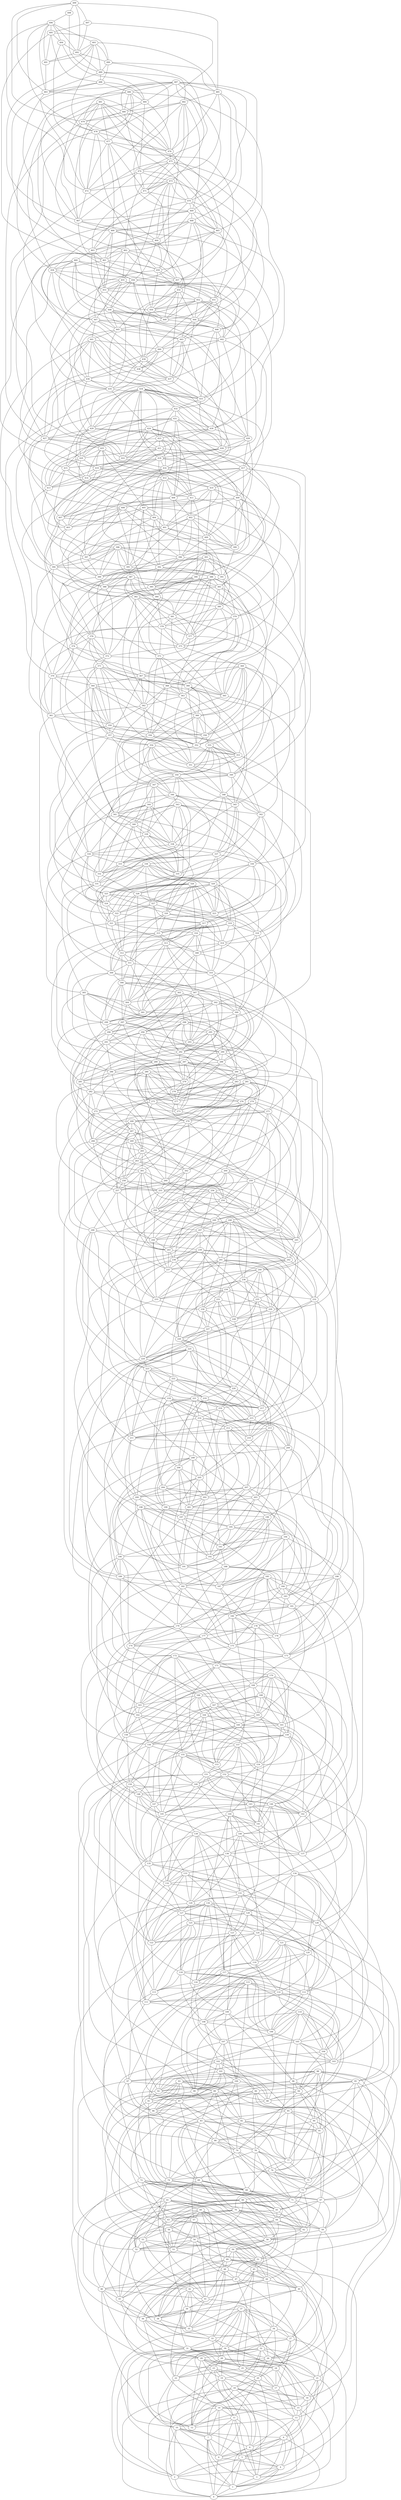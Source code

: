 graph Gnd_Barabasi_Albert_n500_d10 {
0;
1;
2;
3;
4;
5;
6;
7;
8;
9;
10;
11;
12;
13;
14;
15;
16;
17;
18;
19;
20;
21;
22;
23;
24;
25;
26;
27;
28;
29;
30;
31;
32;
33;
34;
35;
36;
37;
38;
39;
40;
41;
42;
43;
44;
45;
46;
47;
48;
49;
50;
51;
52;
53;
54;
55;
56;
57;
58;
59;
60;
61;
62;
63;
64;
65;
66;
67;
68;
69;
70;
71;
72;
73;
74;
75;
76;
77;
78;
79;
80;
81;
82;
83;
84;
85;
86;
87;
88;
89;
90;
91;
92;
93;
94;
95;
96;
97;
98;
99;
100;
101;
102;
103;
104;
105;
106;
107;
108;
109;
110;
111;
112;
113;
114;
115;
116;
117;
118;
119;
120;
121;
122;
123;
124;
125;
126;
127;
128;
129;
130;
131;
132;
133;
134;
135;
136;
137;
138;
139;
140;
141;
142;
143;
144;
145;
146;
147;
148;
149;
150;
151;
152;
153;
154;
155;
156;
157;
158;
159;
160;
161;
162;
163;
164;
165;
166;
167;
168;
169;
170;
171;
172;
173;
174;
175;
176;
177;
178;
179;
180;
181;
182;
183;
184;
185;
186;
187;
188;
189;
190;
191;
192;
193;
194;
195;
196;
197;
198;
199;
200;
201;
202;
203;
204;
205;
206;
207;
208;
209;
210;
211;
212;
213;
214;
215;
216;
217;
218;
219;
220;
221;
222;
223;
224;
225;
226;
227;
228;
229;
230;
231;
232;
233;
234;
235;
236;
237;
238;
239;
240;
241;
242;
243;
244;
245;
246;
247;
248;
249;
250;
251;
252;
253;
254;
255;
256;
257;
258;
259;
260;
261;
262;
263;
264;
265;
266;
267;
268;
269;
270;
271;
272;
273;
274;
275;
276;
277;
278;
279;
280;
281;
282;
283;
284;
285;
286;
287;
288;
289;
290;
291;
292;
293;
294;
295;
296;
297;
298;
299;
300;
301;
302;
303;
304;
305;
306;
307;
308;
309;
310;
311;
312;
313;
314;
315;
316;
317;
318;
319;
320;
321;
322;
323;
324;
325;
326;
327;
328;
329;
330;
331;
332;
333;
334;
335;
336;
337;
338;
339;
340;
341;
342;
343;
344;
345;
346;
347;
348;
349;
350;
351;
352;
353;
354;
355;
356;
357;
358;
359;
360;
361;
362;
363;
364;
365;
366;
367;
368;
369;
370;
371;
372;
373;
374;
375;
376;
377;
378;
379;
380;
381;
382;
383;
384;
385;
386;
387;
388;
389;
390;
391;
392;
393;
394;
395;
396;
397;
398;
399;
400;
401;
402;
403;
404;
405;
406;
407;
408;
409;
410;
411;
412;
413;
414;
415;
416;
417;
418;
419;
420;
421;
422;
423;
424;
425;
426;
427;
428;
429;
430;
431;
432;
433;
434;
435;
436;
437;
438;
439;
440;
441;
442;
443;
444;
445;
446;
447;
448;
449;
450;
451;
452;
453;
454;
455;
456;
457;
458;
459;
460;
461;
462;
463;
464;
465;
466;
467;
468;
469;
470;
471;
472;
473;
474;
475;
476;
477;
478;
479;
480;
481;
482;
483;
484;
485;
486;
487;
488;
489;
490;
491;
492;
493;
494;
495;
496;
497;
498;
499;
1 -- 0;
2 -- 0;
2 -- 1;
3 -- 1;
4 -- 0;
4 -- 1;
4 -- 2;
4 -- 3;
5 -- 0;
5 -- 1;
5 -- 2;
5 -- 3;
5 -- 4;
6 -- 0;
6 -- 4;
7 -- 0;
7 -- 1;
7 -- 3;
7 -- 5;
7 -- 6;
8 -- 1;
8 -- 3;
8 -- 4;
8 -- 6;
9 -- 0;
9 -- 2;
9 -- 3;
9 -- 4;
9 -- 5;
9 -- 8;
10 -- 0;
10 -- 2;
10 -- 6;
10 -- 7;
10 -- 8;
10 -- 9;
11 -- 3;
11 -- 5;
11 -- 6;
11 -- 7;
11 -- 8;
11 -- 10;
13 -- 3;
13 -- 8;
13 -- 9;
13 -- 12;
14 -- 1;
14 -- 2;
14 -- 4;
14 -- 6;
14 -- 7;
14 -- 11;
14 -- 12;
15 -- 3;
15 -- 9;
15 -- 12;
15 -- 13;
16 -- 9;
16 -- 14;
16 -- 15;
17 -- 10;
17 -- 13;
17 -- 15;
18 -- 0;
18 -- 2;
18 -- 8;
18 -- 12;
18 -- 13;
18 -- 15;
18 -- 16;
19 -- 1;
19 -- 3;
19 -- 8;
19 -- 12;
19 -- 17;
19 -- 18;
20 -- 5;
20 -- 7;
20 -- 11;
20 -- 17;
20 -- 18;
21 -- 5;
21 -- 6;
21 -- 13;
21 -- 16;
21 -- 17;
22 -- 7;
22 -- 11;
22 -- 12;
23 -- 11;
23 -- 12;
23 -- 15;
23 -- 16;
23 -- 19;
23 -- 20;
23 -- 22;
24 -- 13;
24 -- 16;
24 -- 17;
24 -- 20;
25 -- 17;
25 -- 20;
25 -- 22;
26 -- 20;
26 -- 21;
26 -- 22;
26 -- 25;
27 -- 6;
27 -- 13;
27 -- 17;
27 -- 22;
27 -- 24;
28 -- 1;
28 -- 14;
28 -- 15;
28 -- 19;
28 -- 23;
28 -- 24;
29 -- 12;
29 -- 17;
29 -- 19;
29 -- 23;
29 -- 24;
29 -- 25;
30 -- 10;
30 -- 12;
30 -- 21;
30 -- 22;
30 -- 25;
30 -- 26;
30 -- 28;
31 -- 6;
31 -- 10;
31 -- 24;
31 -- 25;
31 -- 28;
32 -- 0;
32 -- 2;
32 -- 18;
32 -- 19;
32 -- 21;
32 -- 22;
32 -- 26;
32 -- 29;
33 -- 24;
33 -- 28;
33 -- 30;
33 -- 31;
34 -- 15;
34 -- 20;
34 -- 27;
34 -- 30;
34 -- 32;
34 -- 33;
35 -- 33;
36 -- 14;
36 -- 31;
36 -- 33;
36 -- 35;
37 -- 2;
37 -- 24;
37 -- 26;
37 -- 27;
37 -- 28;
37 -- 30;
37 -- 31;
37 -- 34;
37 -- 35;
37 -- 36;
38 -- 33;
38 -- 35;
39 -- 16;
39 -- 22;
39 -- 27;
39 -- 35;
39 -- 36;
39 -- 38;
40 -- 16;
40 -- 26;
40 -- 35;
40 -- 38;
41 -- 34;
41 -- 35;
41 -- 39;
42 -- 31;
42 -- 32;
42 -- 35;
42 -- 38;
42 -- 39;
42 -- 41;
43 -- 31;
43 -- 35;
43 -- 36;
44 -- 34;
44 -- 40;
44 -- 41;
44 -- 42;
45 -- 25;
45 -- 29;
45 -- 33;
45 -- 34;
45 -- 38;
45 -- 40;
45 -- 44;
46 -- 12;
46 -- 29;
46 -- 38;
46 -- 41;
46 -- 43;
47 -- 23;
47 -- 25;
47 -- 26;
47 -- 36;
47 -- 40;
47 -- 46;
48 -- 33;
48 -- 35;
48 -- 38;
48 -- 41;
48 -- 44;
48 -- 47;
49 -- 4;
49 -- 26;
49 -- 36;
49 -- 39;
49 -- 40;
49 -- 43;
49 -- 48;
50 -- 27;
50 -- 38;
50 -- 44;
50 -- 45;
50 -- 48;
50 -- 49;
51 -- 45;
51 -- 46;
51 -- 47;
52 -- 43;
52 -- 51;
53 -- 43;
53 -- 44;
54 -- 42;
54 -- 47;
54 -- 49;
54 -- 51;
54 -- 52;
54 -- 53;
55 -- 41;
55 -- 42;
55 -- 50;
55 -- 52;
55 -- 53;
56 -- 39;
56 -- 43;
56 -- 51;
56 -- 53;
56 -- 54;
56 -- 55;
57 -- 21;
57 -- 41;
57 -- 51;
57 -- 52;
57 -- 53;
57 -- 54;
57 -- 56;
58 -- 49;
58 -- 50;
58 -- 52;
59 -- 25;
59 -- 40;
59 -- 58;
60 -- 27;
60 -- 40;
60 -- 43;
60 -- 45;
60 -- 48;
60 -- 53;
60 -- 56;
60 -- 57;
60 -- 58;
61 -- 42;
61 -- 44;
61 -- 48;
61 -- 52;
61 -- 53;
61 -- 55;
61 -- 59;
61 -- 60;
62 -- 50;
62 -- 53;
63 -- 41;
63 -- 55;
63 -- 59;
63 -- 62;
64 -- 43;
64 -- 44;
64 -- 52;
64 -- 58;
64 -- 62;
65 -- 62;
65 -- 63;
65 -- 64;
66 -- 38;
66 -- 46;
66 -- 50;
66 -- 51;
66 -- 54;
66 -- 63;
66 -- 64;
66 -- 65;
67 -- 59;
67 -- 62;
67 -- 64;
67 -- 65;
68 -- 62;
68 -- 64;
68 -- 67;
69 -- 52;
69 -- 58;
69 -- 61;
69 -- 62;
69 -- 65;
69 -- 68;
70 -- 46;
70 -- 51;
70 -- 56;
70 -- 59;
70 -- 62;
70 -- 63;
70 -- 64;
71 -- 46;
71 -- 47;
71 -- 59;
71 -- 63;
72 -- 36;
72 -- 54;
72 -- 58;
72 -- 63;
72 -- 66;
72 -- 67;
72 -- 68;
72 -- 70;
73 -- 62;
73 -- 65;
73 -- 66;
73 -- 71;
74 -- 29;
74 -- 53;
74 -- 68;
74 -- 71;
75 -- 73;
76 -- 59;
76 -- 71;
76 -- 73;
76 -- 74;
76 -- 75;
77 -- 68;
77 -- 75;
77 -- 76;
78 -- 70;
78 -- 71;
78 -- 74;
78 -- 75;
78 -- 76;
78 -- 77;
79 -- 69;
79 -- 71;
79 -- 73;
79 -- 76;
80 -- 57;
80 -- 74;
80 -- 75;
80 -- 78;
80 -- 79;
81 -- 67;
81 -- 75;
81 -- 80;
82 -- 67;
82 -- 70;
82 -- 77;
82 -- 79;
82 -- 81;
83 -- 51;
83 -- 68;
83 -- 69;
83 -- 74;
83 -- 79;
83 -- 81;
84 -- 67;
84 -- 73;
84 -- 76;
84 -- 77;
84 -- 80;
84 -- 81;
85 -- 58;
85 -- 77;
85 -- 79;
85 -- 81;
85 -- 83;
85 -- 84;
86 -- 74;
86 -- 83;
87 -- 63;
87 -- 68;
87 -- 72;
87 -- 75;
87 -- 83;
87 -- 86;
88 -- 85;
88 -- 86;
89 -- 56;
89 -- 68;
89 -- 82;
89 -- 83;
89 -- 86;
89 -- 88;
90 -- 21;
90 -- 59;
90 -- 69;
90 -- 78;
90 -- 86;
90 -- 87;
90 -- 88;
91 -- 55;
91 -- 65;
91 -- 82;
92 -- 57;
92 -- 85;
92 -- 91;
93 -- 65;
93 -- 72;
93 -- 73;
93 -- 82;
93 -- 86;
93 -- 87;
93 -- 89;
93 -- 91;
93 -- 92;
94 -- 79;
94 -- 81;
94 -- 84;
94 -- 88;
94 -- 91;
95 -- 58;
95 -- 67;
95 -- 74;
95 -- 75;
95 -- 84;
95 -- 90;
95 -- 91;
96 -- 16;
96 -- 61;
96 -- 76;
96 -- 81;
96 -- 92;
96 -- 94;
97 -- 55;
97 -- 78;
97 -- 80;
97 -- 86;
97 -- 89;
98 -- 71;
98 -- 73;
98 -- 75;
98 -- 84;
98 -- 92;
98 -- 93;
98 -- 94;
98 -- 95;
98 -- 96;
98 -- 97;
99 -- 77;
99 -- 91;
100 -- 80;
100 -- 82;
100 -- 88;
100 -- 89;
100 -- 92;
100 -- 99;
101 -- 87;
101 -- 88;
101 -- 89;
101 -- 90;
101 -- 97;
101 -- 99;
101 -- 100;
102 -- 65;
102 -- 85;
102 -- 91;
102 -- 94;
102 -- 99;
102 -- 101;
103 -- 75;
103 -- 92;
103 -- 94;
104 -- 77;
104 -- 94;
104 -- 102;
104 -- 103;
105 -- 85;
105 -- 91;
105 -- 96;
105 -- 103;
105 -- 104;
106 -- 88;
106 -- 105;
107 -- 86;
107 -- 99;
107 -- 100;
107 -- 101;
107 -- 103;
108 -- 99;
108 -- 102;
108 -- 106;
108 -- 107;
109 -- 96;
109 -- 100;
109 -- 105;
109 -- 107;
109 -- 108;
110 -- 78;
110 -- 82;
110 -- 88;
110 -- 102;
110 -- 103;
110 -- 104;
110 -- 106;
110 -- 107;
110 -- 108;
111 -- 97;
111 -- 109;
112 -- 104;
112 -- 106;
112 -- 107;
112 -- 111;
113 -- 80;
113 -- 108;
113 -- 111;
114 -- 81;
114 -- 99;
114 -- 104;
114 -- 110;
114 -- 111;
115 -- 87;
115 -- 99;
115 -- 100;
115 -- 104;
115 -- 106;
115 -- 108;
115 -- 109;
115 -- 111;
115 -- 112;
115 -- 114;
116 -- 90;
116 -- 113;
116 -- 114;
117 -- 77;
117 -- 79;
117 -- 96;
117 -- 107;
117 -- 113;
117 -- 116;
118 -- 103;
118 -- 106;
118 -- 108;
118 -- 113;
118 -- 116;
119 -- 106;
119 -- 114;
119 -- 116;
119 -- 118;
120 -- 92;
120 -- 95;
120 -- 109;
120 -- 112;
120 -- 119;
121 -- 97;
121 -- 105;
121 -- 106;
121 -- 108;
121 -- 114;
121 -- 117;
121 -- 120;
122 -- 113;
123 -- 109;
123 -- 112;
123 -- 116;
123 -- 117;
123 -- 119;
123 -- 122;
124 -- 105;
124 -- 113;
124 -- 116;
124 -- 119;
124 -- 121;
124 -- 122;
125 -- 92;
125 -- 101;
125 -- 106;
125 -- 113;
125 -- 118;
125 -- 122;
125 -- 124;
126 -- 103;
126 -- 112;
126 -- 120;
127 -- 95;
127 -- 118;
127 -- 119;
127 -- 122;
127 -- 125;
128 -- 52;
128 -- 88;
128 -- 116;
128 -- 121;
128 -- 123;
128 -- 125;
128 -- 126;
129 -- 102;
129 -- 125;
129 -- 126;
129 -- 127;
130 -- 97;
130 -- 109;
130 -- 116;
130 -- 118;
130 -- 120;
130 -- 122;
130 -- 124;
130 -- 127;
130 -- 128;
131 -- 114;
131 -- 117;
131 -- 126;
131 -- 128;
131 -- 129;
132 -- 113;
132 -- 127;
132 -- 131;
133 -- 105;
133 -- 118;
133 -- 122;
133 -- 123;
133 -- 129;
133 -- 131;
133 -- 132;
134 -- 103;
134 -- 104;
134 -- 111;
134 -- 119;
134 -- 120;
134 -- 124;
134 -- 132;
135 -- 122;
135 -- 126;
135 -- 132;
135 -- 133;
136 -- 112;
136 -- 129;
136 -- 131;
136 -- 132;
136 -- 135;
137 -- 120;
137 -- 133;
138 -- 123;
138 -- 134;
138 -- 136;
138 -- 137;
139 -- 86;
139 -- 117;
139 -- 119;
139 -- 123;
139 -- 129;
139 -- 132;
139 -- 138;
140 -- 111;
140 -- 124;
140 -- 129;
140 -- 136;
140 -- 137;
140 -- 138;
141 -- 137;
141 -- 138;
141 -- 139;
142 -- 126;
142 -- 136;
143 -- 132;
143 -- 134;
143 -- 135;
143 -- 138;
143 -- 141;
143 -- 142;
144 -- 122;
144 -- 126;
144 -- 130;
144 -- 131;
144 -- 136;
144 -- 138;
144 -- 140;
144 -- 141;
145 -- 135;
145 -- 141;
146 -- 128;
146 -- 132;
146 -- 137;
146 -- 140;
146 -- 141;
146 -- 142;
147 -- 133;
147 -- 135;
147 -- 142;
147 -- 145;
148 -- 135;
148 -- 139;
148 -- 145;
148 -- 146;
148 -- 147;
149 -- 111;
149 -- 137;
149 -- 140;
149 -- 145;
149 -- 148;
150 -- 111;
150 -- 122;
150 -- 129;
150 -- 146;
150 -- 147;
150 -- 148;
151 -- 69;
151 -- 99;
151 -- 121;
151 -- 142;
151 -- 143;
151 -- 145;
151 -- 149;
152 -- 137;
152 -- 142;
152 -- 143;
152 -- 145;
152 -- 147;
152 -- 149;
153 -- 151;
153 -- 152;
154 -- 143;
154 -- 144;
154 -- 149;
155 -- 112;
155 -- 127;
155 -- 145;
155 -- 147;
155 -- 152;
155 -- 153;
155 -- 154;
156 -- 127;
156 -- 148;
156 -- 150;
156 -- 155;
157 -- 134;
157 -- 141;
157 -- 151;
157 -- 152;
157 -- 153;
157 -- 154;
157 -- 155;
158 -- 147;
158 -- 150;
158 -- 153;
159 -- 126;
159 -- 141;
159 -- 146;
159 -- 153;
159 -- 156;
159 -- 157;
160 -- 142;
160 -- 150;
160 -- 153;
160 -- 154;
160 -- 156;
161 -- 137;
161 -- 154;
161 -- 158;
161 -- 159;
162 -- 154;
162 -- 156;
162 -- 157;
162 -- 158;
163 -- 141;
163 -- 148;
163 -- 158;
163 -- 162;
164 -- 139;
164 -- 144;
164 -- 145;
164 -- 149;
164 -- 153;
164 -- 161;
165 -- 135;
165 -- 154;
165 -- 159;
165 -- 160;
166 -- 131;
166 -- 150;
166 -- 153;
166 -- 156;
166 -- 160;
166 -- 163;
166 -- 164;
167 -- 156;
167 -- 158;
167 -- 160;
167 -- 161;
167 -- 164;
167 -- 165;
168 -- 147;
168 -- 152;
168 -- 159;
168 -- 161;
168 -- 164;
168 -- 165;
168 -- 167;
169 -- 136;
169 -- 138;
169 -- 165;
169 -- 166;
169 -- 167;
169 -- 168;
170 -- 142;
170 -- 146;
170 -- 158;
170 -- 159;
170 -- 160;
170 -- 162;
170 -- 165;
170 -- 168;
170 -- 169;
171 -- 151;
171 -- 161;
171 -- 162;
171 -- 163;
171 -- 165;
171 -- 170;
172 -- 143;
172 -- 145;
172 -- 155;
172 -- 158;
172 -- 160;
172 -- 163;
172 -- 167;
172 -- 171;
173 -- 154;
173 -- 163;
173 -- 171;
174 -- 148;
174 -- 162;
174 -- 166;
174 -- 169;
175 -- 171;
175 -- 172;
175 -- 173;
176 -- 173;
176 -- 175;
177 -- 149;
177 -- 161;
177 -- 163;
177 -- 171;
177 -- 174;
178 -- 169;
178 -- 173;
178 -- 174;
178 -- 175;
178 -- 176;
178 -- 177;
179 -- 156;
179 -- 157;
179 -- 158;
179 -- 174;
179 -- 176;
180 -- 153;
180 -- 168;
180 -- 175;
180 -- 177;
180 -- 178;
181 -- 161;
181 -- 165;
181 -- 173;
181 -- 179;
181 -- 180;
182 -- 174;
182 -- 175;
182 -- 179;
182 -- 181;
183 -- 176;
183 -- 177;
183 -- 181;
184 -- 140;
184 -- 169;
184 -- 175;
184 -- 179;
184 -- 183;
185 -- 142;
185 -- 162;
185 -- 176;
185 -- 177;
185 -- 180;
185 -- 181;
185 -- 182;
185 -- 183;
185 -- 184;
186 -- 137;
186 -- 173;
186 -- 176;
186 -- 178;
186 -- 183;
186 -- 184;
187 -- 178;
187 -- 180;
188 -- 166;
188 -- 179;
188 -- 182;
188 -- 183;
188 -- 184;
188 -- 186;
188 -- 187;
189 -- 172;
189 -- 176;
189 -- 179;
189 -- 187;
190 -- 164;
190 -- 167;
190 -- 174;
190 -- 176;
190 -- 189;
191 -- 187;
191 -- 189;
192 -- 188;
192 -- 191;
193 -- 188;
193 -- 191;
193 -- 192;
194 -- 173;
194 -- 176;
194 -- 180;
194 -- 184;
194 -- 187;
194 -- 190;
194 -- 193;
195 -- 186;
195 -- 190;
195 -- 192;
195 -- 193;
195 -- 194;
196 -- 182;
196 -- 184;
196 -- 187;
196 -- 188;
196 -- 191;
196 -- 193;
196 -- 195;
197 -- 162;
197 -- 185;
197 -- 192;
197 -- 195;
198 -- 163;
198 -- 180;
198 -- 190;
198 -- 191;
198 -- 193;
198 -- 196;
198 -- 197;
199 -- 182;
199 -- 183;
199 -- 191;
199 -- 195;
199 -- 197;
200 -- 175;
200 -- 190;
200 -- 193;
200 -- 197;
201 -- 182;
201 -- 183;
201 -- 197;
202 -- 183;
202 -- 191;
202 -- 192;
202 -- 199;
202 -- 201;
203 -- 193;
203 -- 194;
203 -- 195;
203 -- 201;
204 -- 190;
204 -- 199;
204 -- 200;
204 -- 201;
204 -- 202;
204 -- 203;
205 -- 191;
205 -- 193;
205 -- 200;
205 -- 201;
205 -- 204;
206 -- 187;
206 -- 197;
206 -- 201;
206 -- 202;
206 -- 204;
206 -- 205;
207 -- 173;
207 -- 175;
207 -- 192;
207 -- 194;
207 -- 198;
207 -- 200;
207 -- 203;
208 -- 177;
208 -- 189;
208 -- 196;
208 -- 199;
208 -- 201;
208 -- 205;
208 -- 206;
209 -- 181;
209 -- 186;
209 -- 197;
209 -- 208;
210 -- 187;
210 -- 205;
211 -- 198;
211 -- 200;
211 -- 209;
212 -- 192;
212 -- 201;
212 -- 203;
212 -- 207;
212 -- 210;
212 -- 211;
213 -- 192;
213 -- 203;
213 -- 205;
213 -- 207;
213 -- 209;
213 -- 210;
213 -- 211;
214 -- 178;
214 -- 189;
214 -- 195;
214 -- 208;
214 -- 210;
214 -- 212;
215 -- 202;
215 -- 210;
215 -- 211;
215 -- 213;
216 -- 189;
216 -- 205;
216 -- 209;
216 -- 212;
216 -- 214;
217 -- 213;
217 -- 215;
218 -- 198;
218 -- 204;
218 -- 206;
218 -- 207;
218 -- 210;
218 -- 212;
218 -- 214;
218 -- 217;
219 -- 181;
219 -- 199;
219 -- 202;
219 -- 206;
219 -- 216;
219 -- 217;
220 -- 213;
220 -- 215;
220 -- 216;
220 -- 219;
221 -- 174;
221 -- 200;
221 -- 206;
221 -- 209;
221 -- 214;
221 -- 216;
221 -- 217;
222 -- 204;
222 -- 211;
222 -- 215;
222 -- 217;
222 -- 218;
222 -- 219;
222 -- 220;
223 -- 211;
223 -- 215;
223 -- 218;
223 -- 219;
223 -- 221;
223 -- 222;
224 -- 192;
224 -- 209;
224 -- 223;
225 -- 189;
225 -- 191;
225 -- 199;
225 -- 203;
225 -- 210;
225 -- 215;
225 -- 220;
225 -- 223;
225 -- 224;
226 -- 196;
226 -- 221;
226 -- 225;
227 -- 203;
227 -- 208;
227 -- 220;
227 -- 224;
227 -- 226;
228 -- 217;
228 -- 227;
229 -- 217;
229 -- 224;
229 -- 228;
230 -- 220;
230 -- 226;
230 -- 227;
230 -- 228;
231 -- 210;
231 -- 220;
231 -- 224;
231 -- 227;
231 -- 228;
231 -- 229;
231 -- 230;
232 -- 210;
232 -- 211;
232 -- 217;
232 -- 226;
233 -- 209;
233 -- 211;
234 -- 226;
234 -- 228;
234 -- 229;
234 -- 230;
234 -- 231;
234 -- 232;
234 -- 233;
235 -- 212;
235 -- 216;
235 -- 221;
235 -- 228;
235 -- 229;
235 -- 230;
236 -- 215;
236 -- 216;
236 -- 217;
236 -- 227;
236 -- 233;
236 -- 234;
236 -- 235;
237 -- 224;
237 -- 234;
238 -- 202;
238 -- 220;
238 -- 223;
238 -- 231;
238 -- 237;
239 -- 200;
239 -- 224;
239 -- 228;
239 -- 229;
239 -- 232;
239 -- 235;
239 -- 237;
239 -- 238;
240 -- 222;
240 -- 228;
240 -- 229;
240 -- 233;
240 -- 235;
240 -- 236;
241 -- 226;
241 -- 229;
241 -- 230;
241 -- 232;
241 -- 233;
241 -- 237;
241 -- 240;
242 -- 232;
242 -- 234;
242 -- 237;
242 -- 240;
243 -- 237;
243 -- 238;
243 -- 242;
244 -- 233;
244 -- 237;
244 -- 243;
245 -- 242;
246 -- 214;
246 -- 222;
246 -- 223;
246 -- 230;
246 -- 239;
246 -- 245;
247 -- 219;
247 -- 238;
247 -- 239;
247 -- 241;
247 -- 244;
247 -- 245;
248 -- 186;
248 -- 226;
248 -- 231;
248 -- 235;
248 -- 236;
248 -- 238;
248 -- 242;
248 -- 243;
248 -- 247;
249 -- 230;
249 -- 243;
249 -- 244;
249 -- 245;
249 -- 247;
250 -- 232;
250 -- 244;
250 -- 246;
250 -- 249;
251 -- 228;
251 -- 241;
251 -- 242;
251 -- 244;
251 -- 245;
252 -- 245;
252 -- 249;
252 -- 251;
253 -- 224;
253 -- 233;
253 -- 241;
253 -- 249;
253 -- 250;
253 -- 252;
254 -- 226;
254 -- 243;
254 -- 251;
254 -- 252;
255 -- 233;
255 -- 243;
255 -- 254;
256 -- 237;
256 -- 245;
256 -- 247;
256 -- 250;
256 -- 251;
256 -- 252;
256 -- 253;
256 -- 254;
257 -- 242;
257 -- 244;
257 -- 246;
258 -- 243;
258 -- 244;
258 -- 252;
258 -- 255;
258 -- 257;
259 -- 187;
259 -- 248;
259 -- 249;
259 -- 252;
259 -- 254;
259 -- 255;
260 -- 236;
260 -- 255;
260 -- 256;
260 -- 257;
261 -- 182;
261 -- 240;
261 -- 243;
261 -- 247;
261 -- 250;
261 -- 257;
261 -- 260;
262 -- 250;
262 -- 253;
262 -- 255;
262 -- 260;
263 -- 254;
263 -- 257;
263 -- 258;
263 -- 262;
264 -- 238;
264 -- 240;
264 -- 244;
264 -- 255;
264 -- 256;
264 -- 257;
264 -- 259;
265 -- 227;
265 -- 254;
265 -- 260;
265 -- 261;
265 -- 263;
266 -- 246;
266 -- 253;
266 -- 255;
266 -- 265;
267 -- 258;
267 -- 259;
267 -- 263;
267 -- 264;
267 -- 265;
267 -- 266;
268 -- 246;
268 -- 251;
268 -- 257;
268 -- 262;
268 -- 265;
268 -- 266;
268 -- 267;
269 -- 237;
269 -- 245;
269 -- 258;
269 -- 262;
269 -- 263;
269 -- 265;
270 -- 257;
270 -- 259;
270 -- 260;
270 -- 263;
271 -- 245;
271 -- 252;
271 -- 253;
271 -- 264;
271 -- 268;
271 -- 270;
272 -- 233;
272 -- 263;
272 -- 266;
272 -- 267;
272 -- 270;
273 -- 250;
274 -- 232;
274 -- 258;
274 -- 262;
274 -- 264;
274 -- 266;
274 -- 269;
274 -- 271;
274 -- 273;
275 -- 252;
275 -- 266;
275 -- 269;
275 -- 271;
275 -- 272;
275 -- 273;
276 -- 249;
276 -- 250;
276 -- 260;
276 -- 270;
277 -- 270;
277 -- 273;
278 -- 275;
278 -- 276;
278 -- 277;
279 -- 267;
279 -- 277;
279 -- 278;
280 -- 255;
280 -- 259;
280 -- 260;
280 -- 261;
280 -- 272;
280 -- 273;
280 -- 276;
280 -- 277;
280 -- 278;
280 -- 279;
281 -- 254;
281 -- 262;
281 -- 271;
281 -- 272;
281 -- 273;
281 -- 274;
281 -- 275;
281 -- 277;
281 -- 278;
282 -- 258;
282 -- 265;
282 -- 266;
282 -- 272;
282 -- 277;
283 -- 263;
283 -- 268;
283 -- 270;
283 -- 276;
283 -- 278;
284 -- 273;
284 -- 274;
284 -- 282;
284 -- 283;
285 -- 251;
285 -- 261;
285 -- 269;
285 -- 282;
286 -- 273;
286 -- 279;
286 -- 282;
286 -- 285;
287 -- 229;
287 -- 273;
287 -- 275;
287 -- 279;
287 -- 283;
287 -- 284;
287 -- 285;
287 -- 286;
288 -- 277;
288 -- 278;
288 -- 284;
288 -- 286;
289 -- 270;
289 -- 276;
289 -- 277;
289 -- 278;
289 -- 284;
289 -- 286;
290 -- 276;
290 -- 279;
290 -- 281;
290 -- 288;
290 -- 289;
291 -- 269;
291 -- 285;
291 -- 286;
291 -- 289;
291 -- 290;
292 -- 279;
292 -- 285;
292 -- 288;
293 -- 245;
293 -- 267;
293 -- 292;
294 -- 273;
294 -- 275;
294 -- 282;
294 -- 283;
294 -- 291;
294 -- 293;
295 -- 272;
295 -- 283;
295 -- 284;
295 -- 288;
295 -- 292;
295 -- 293;
296 -- 268;
296 -- 276;
296 -- 282;
296 -- 287;
296 -- 291;
297 -- 279;
297 -- 285;
297 -- 290;
297 -- 291;
297 -- 292;
297 -- 296;
298 -- 284;
298 -- 288;
298 -- 289;
298 -- 292;
298 -- 293;
298 -- 294;
298 -- 295;
299 -- 285;
299 -- 295;
299 -- 296;
300 -- 279;
300 -- 290;
300 -- 292;
300 -- 293;
300 -- 299;
301 -- 277;
301 -- 297;
301 -- 299;
302 -- 262;
302 -- 284;
302 -- 287;
302 -- 294;
302 -- 296;
302 -- 300;
302 -- 301;
303 -- 293;
303 -- 294;
303 -- 295;
303 -- 296;
303 -- 298;
303 -- 299;
303 -- 301;
303 -- 302;
304 -- 293;
304 -- 297;
304 -- 301;
305 -- 278;
305 -- 286;
305 -- 290;
305 -- 298;
305 -- 299;
305 -- 301;
305 -- 304;
306 -- 242;
306 -- 288;
306 -- 296;
306 -- 297;
306 -- 299;
306 -- 303;
306 -- 304;
307 -- 288;
307 -- 291;
307 -- 293;
307 -- 294;
307 -- 302;
307 -- 304;
308 -- 283;
308 -- 297;
308 -- 304;
308 -- 307;
309 -- 291;
309 -- 300;
309 -- 305;
309 -- 306;
309 -- 307;
310 -- 271;
310 -- 292;
310 -- 299;
310 -- 300;
311 -- 292;
311 -- 306;
311 -- 309;
311 -- 310;
312 -- 303;
312 -- 306;
312 -- 309;
312 -- 311;
313 -- 301;
313 -- 304;
313 -- 307;
313 -- 308;
313 -- 310;
313 -- 312;
314 -- 300;
314 -- 308;
314 -- 310;
314 -- 312;
315 -- 286;
315 -- 310;
315 -- 311;
315 -- 313;
316 -- 301;
316 -- 304;
316 -- 308;
316 -- 310;
316 -- 311;
316 -- 314;
317 -- 308;
317 -- 313;
317 -- 314;
317 -- 315;
317 -- 316;
318 -- 295;
318 -- 300;
318 -- 301;
318 -- 314;
319 -- 290;
319 -- 299;
319 -- 309;
319 -- 313;
319 -- 314;
319 -- 315;
319 -- 318;
320 -- 309;
320 -- 310;
320 -- 311;
320 -- 314;
320 -- 315;
321 -- 289;
321 -- 308;
321 -- 312;
321 -- 316;
322 -- 312;
322 -- 317;
322 -- 321;
323 -- 319;
323 -- 321;
324 -- 321;
324 -- 322;
324 -- 323;
325 -- 311;
325 -- 320;
325 -- 321;
325 -- 323;
325 -- 324;
326 -- 302;
326 -- 312;
326 -- 313;
326 -- 316;
326 -- 317;
326 -- 320;
326 -- 322;
326 -- 323;
326 -- 324;
326 -- 325;
327 -- 315;
327 -- 317;
327 -- 318;
327 -- 321;
327 -- 322;
328 -- 304;
328 -- 312;
328 -- 318;
328 -- 322;
328 -- 327;
329 -- 308;
329 -- 318;
329 -- 319;
329 -- 322;
329 -- 323;
329 -- 327;
329 -- 328;
330 -- 317;
330 -- 320;
330 -- 323;
330 -- 325;
330 -- 329;
331 -- 305;
331 -- 309;
331 -- 324;
331 -- 328;
332 -- 328;
332 -- 331;
333 -- 324;
333 -- 329;
333 -- 331;
333 -- 332;
334 -- 305;
334 -- 319;
334 -- 322;
334 -- 325;
334 -- 333;
335 -- 324;
335 -- 328;
336 -- 307;
336 -- 321;
336 -- 323;
336 -- 325;
336 -- 327;
336 -- 329;
336 -- 331;
336 -- 332;
336 -- 335;
337 -- 320;
337 -- 323;
337 -- 330;
337 -- 331;
337 -- 332;
337 -- 333;
338 -- 316;
338 -- 334;
338 -- 335;
339 -- 320;
339 -- 333;
339 -- 334;
339 -- 335;
339 -- 337;
339 -- 338;
340 -- 332;
340 -- 333;
340 -- 335;
340 -- 338;
340 -- 339;
341 -- 315;
341 -- 317;
341 -- 338;
341 -- 340;
342 -- 315;
342 -- 330;
342 -- 335;
342 -- 337;
343 -- 318;
343 -- 324;
343 -- 330;
343 -- 331;
343 -- 333;
343 -- 338;
343 -- 340;
343 -- 341;
343 -- 342;
344 -- 327;
344 -- 332;
344 -- 334;
344 -- 335;
344 -- 338;
344 -- 340;
344 -- 341;
345 -- 327;
345 -- 335;
345 -- 337;
345 -- 338;
346 -- 314;
346 -- 322;
346 -- 336;
346 -- 343;
346 -- 344;
346 -- 345;
347 -- 325;
347 -- 328;
347 -- 339;
347 -- 340;
347 -- 344;
347 -- 346;
348 -- 318;
348 -- 333;
348 -- 337;
348 -- 338;
348 -- 342;
348 -- 345;
349 -- 332;
349 -- 342;
349 -- 345;
349 -- 347;
350 -- 332;
350 -- 339;
350 -- 342;
350 -- 345;
350 -- 346;
350 -- 347;
351 -- 348;
351 -- 349;
352 -- 298;
352 -- 334;
353 -- 330;
353 -- 350;
353 -- 351;
354 -- 324;
354 -- 341;
354 -- 348;
354 -- 349;
354 -- 350;
354 -- 351;
354 -- 353;
355 -- 340;
355 -- 342;
355 -- 344;
355 -- 348;
355 -- 349;
355 -- 350;
355 -- 351;
355 -- 353;
356 -- 346;
356 -- 347;
356 -- 351;
356 -- 352;
356 -- 353;
357 -- 331;
357 -- 332;
357 -- 350;
357 -- 351;
357 -- 353;
357 -- 354;
358 -- 352;
358 -- 355;
359 -- 334;
359 -- 356;
359 -- 357;
359 -- 358;
360 -- 346;
360 -- 352;
360 -- 353;
360 -- 354;
360 -- 358;
361 -- 311;
361 -- 339;
361 -- 358;
361 -- 359;
362 -- 352;
362 -- 356;
362 -- 359;
362 -- 361;
363 -- 352;
363 -- 358;
363 -- 360;
363 -- 362;
364 -- 341;
364 -- 353;
364 -- 357;
364 -- 358;
364 -- 359;
364 -- 361;
364 -- 363;
365 -- 323;
365 -- 347;
366 -- 342;
366 -- 345;
366 -- 352;
366 -- 360;
366 -- 365;
367 -- 357;
367 -- 362;
367 -- 363;
367 -- 364;
367 -- 365;
368 -- 341;
368 -- 348;
368 -- 356;
368 -- 362;
368 -- 363;
368 -- 365;
369 -- 345;
369 -- 351;
369 -- 353;
369 -- 356;
369 -- 358;
369 -- 360;
369 -- 365;
369 -- 367;
369 -- 368;
370 -- 335;
370 -- 359;
370 -- 361;
370 -- 364;
370 -- 366;
371 -- 341;
371 -- 351;
371 -- 357;
371 -- 359;
371 -- 362;
371 -- 366;
371 -- 367;
371 -- 370;
372 -- 349;
372 -- 359;
372 -- 371;
373 -- 352;
373 -- 356;
373 -- 362;
373 -- 366;
373 -- 368;
374 -- 354;
374 -- 361;
374 -- 367;
374 -- 370;
374 -- 372;
375 -- 369;
375 -- 372;
376 -- 351;
376 -- 366;
376 -- 371;
376 -- 372;
376 -- 374;
376 -- 375;
377 -- 355;
377 -- 373;
377 -- 375;
378 -- 361;
378 -- 373;
378 -- 374;
378 -- 375;
378 -- 377;
379 -- 366;
379 -- 368;
379 -- 375;
379 -- 377;
379 -- 378;
380 -- 367;
380 -- 375;
380 -- 377;
380 -- 378;
380 -- 379;
381 -- 349;
381 -- 365;
381 -- 367;
381 -- 377;
381 -- 378;
382 -- 330;
382 -- 362;
382 -- 373;
382 -- 378;
382 -- 380;
382 -- 381;
383 -- 358;
383 -- 365;
383 -- 377;
383 -- 380;
383 -- 382;
384 -- 372;
384 -- 378;
384 -- 381;
385 -- 360;
385 -- 370;
385 -- 379;
385 -- 384;
386 -- 365;
386 -- 374;
386 -- 375;
386 -- 377;
386 -- 379;
386 -- 381;
386 -- 383;
386 -- 385;
387 -- 364;
387 -- 370;
387 -- 375;
387 -- 376;
387 -- 377;
387 -- 382;
387 -- 383;
387 -- 384;
387 -- 385;
388 -- 363;
388 -- 372;
388 -- 374;
389 -- 376;
389 -- 388;
390 -- 363;
390 -- 373;
390 -- 376;
390 -- 381;
390 -- 383;
390 -- 385;
390 -- 388;
391 -- 363;
391 -- 380;
391 -- 388;
392 -- 385;
392 -- 386;
392 -- 388;
392 -- 389;
392 -- 391;
393 -- 349;
393 -- 380;
393 -- 381;
393 -- 384;
393 -- 388;
393 -- 389;
393 -- 390;
393 -- 391;
393 -- 392;
394 -- 361;
394 -- 374;
394 -- 384;
394 -- 391;
395 -- 387;
395 -- 389;
395 -- 391;
396 -- 379;
396 -- 385;
396 -- 392;
396 -- 395;
397 -- 389;
397 -- 394;
397 -- 395;
398 -- 372;
398 -- 383;
398 -- 384;
398 -- 389;
398 -- 392;
398 -- 394;
398 -- 395;
398 -- 396;
398 -- 397;
399 -- 391;
399 -- 396;
400 -- 360;
400 -- 393;
400 -- 396;
400 -- 397;
400 -- 399;
401 -- 391;
401 -- 394;
401 -- 397;
401 -- 400;
402 -- 365;
402 -- 372;
402 -- 395;
402 -- 396;
402 -- 399;
402 -- 400;
402 -- 401;
403 -- 382;
403 -- 389;
404 -- 373;
404 -- 386;
404 -- 389;
404 -- 399;
404 -- 401;
404 -- 403;
405 -- 382;
405 -- 392;
405 -- 395;
405 -- 399;
405 -- 401;
405 -- 403;
405 -- 404;
406 -- 395;
406 -- 396;
406 -- 402;
406 -- 403;
407 -- 376;
407 -- 394;
407 -- 401;
407 -- 403;
408 -- 388;
408 -- 389;
408 -- 396;
408 -- 397;
408 -- 399;
408 -- 407;
409 -- 380;
409 -- 385;
409 -- 390;
409 -- 399;
409 -- 401;
409 -- 408;
410 -- 375;
410 -- 400;
410 -- 405;
410 -- 406;
410 -- 408;
410 -- 409;
411 -- 352;
411 -- 390;
411 -- 401;
411 -- 402;
411 -- 403;
412 -- 383;
412 -- 392;
412 -- 404;
412 -- 406;
412 -- 407;
412 -- 408;
412 -- 410;
412 -- 411;
413 -- 394;
413 -- 403;
414 -- 407;
414 -- 411;
414 -- 413;
415 -- 403;
415 -- 406;
415 -- 413;
415 -- 414;
416 -- 402;
416 -- 403;
416 -- 405;
416 -- 407;
417 -- 379;
417 -- 391;
417 -- 397;
417 -- 399;
417 -- 406;
417 -- 410;
417 -- 414;
418 -- 358;
418 -- 407;
418 -- 409;
418 -- 412;
418 -- 413;
418 -- 415;
418 -- 416;
419 -- 397;
419 -- 411;
419 -- 412;
419 -- 413;
419 -- 414;
420 -- 404;
420 -- 413;
420 -- 415;
420 -- 419;
421 -- 399;
421 -- 400;
421 -- 415;
421 -- 416;
421 -- 419;
421 -- 420;
422 -- 416;
422 -- 419;
423 -- 395;
423 -- 404;
423 -- 406;
423 -- 413;
423 -- 421;
423 -- 422;
424 -- 384;
424 -- 388;
424 -- 409;
424 -- 415;
424 -- 417;
424 -- 420;
424 -- 422;
424 -- 423;
425 -- 398;
425 -- 405;
425 -- 411;
425 -- 414;
425 -- 419;
425 -- 420;
425 -- 422;
426 -- 416;
426 -- 418;
426 -- 422;
427 -- 397;
427 -- 408;
427 -- 410;
427 -- 425;
428 -- 400;
428 -- 413;
428 -- 414;
428 -- 417;
428 -- 426;
429 -- 411;
429 -- 414;
429 -- 420;
429 -- 426;
429 -- 427;
430 -- 421;
430 -- 422;
430 -- 423;
430 -- 428;
431 -- 406;
431 -- 407;
431 -- 409;
431 -- 418;
431 -- 424;
431 -- 426;
431 -- 427;
431 -- 429;
431 -- 430;
432 -- 394;
432 -- 416;
432 -- 420;
432 -- 423;
432 -- 426;
432 -- 431;
433 -- 430;
433 -- 432;
434 -- 370;
434 -- 384;
434 -- 410;
434 -- 415;
434 -- 418;
434 -- 421;
434 -- 422;
434 -- 423;
434 -- 425;
434 -- 428;
434 -- 429;
434 -- 430;
434 -- 433;
435 -- 415;
435 -- 424;
435 -- 433;
436 -- 413;
436 -- 422;
436 -- 427;
436 -- 432;
436 -- 435;
437 -- 433;
437 -- 435;
438 -- 433;
438 -- 436;
438 -- 437;
439 -- 428;
439 -- 435;
439 -- 436;
439 -- 437;
439 -- 438;
440 -- 414;
440 -- 426;
440 -- 429;
440 -- 438;
440 -- 439;
441 -- 368;
441 -- 425;
441 -- 426;
441 -- 427;
441 -- 436;
441 -- 437;
441 -- 438;
441 -- 440;
442 -- 417;
442 -- 430;
442 -- 438;
442 -- 440;
443 -- 429;
443 -- 433;
443 -- 437;
443 -- 438;
443 -- 440;
444 -- 428;
444 -- 437;
444 -- 442;
444 -- 443;
445 -- 428;
445 -- 435;
445 -- 436;
445 -- 441;
445 -- 443;
446 -- 432;
446 -- 433;
446 -- 442;
446 -- 443;
447 -- 435;
447 -- 439;
447 -- 441;
447 -- 442;
447 -- 445;
447 -- 446;
448 -- 421;
448 -- 430;
448 -- 435;
448 -- 444;
448 -- 445;
448 -- 446;
449 -- 445;
449 -- 446;
450 -- 439;
450 -- 444;
450 -- 449;
451 -- 439;
451 -- 443;
451 -- 444;
451 -- 446;
451 -- 450;
452 -- 426;
452 -- 429;
452 -- 433;
452 -- 442;
452 -- 444;
452 -- 449;
452 -- 450;
453 -- 437;
453 -- 449;
453 -- 452;
454 -- 437;
454 -- 439;
454 -- 444;
454 -- 445;
454 -- 449;
454 -- 450;
454 -- 452;
455 -- 416;
455 -- 435;
455 -- 442;
455 -- 445;
455 -- 448;
455 -- 451;
455 -- 453;
456 -- 437;
456 -- 440;
456 -- 447;
456 -- 448;
456 -- 449;
456 -- 453;
457 -- 450;
457 -- 453;
457 -- 454;
458 -- 420;
458 -- 438;
458 -- 449;
458 -- 453;
458 -- 456;
459 -- 447;
459 -- 450;
459 -- 451;
459 -- 457;
460 -- 432;
460 -- 436;
460 -- 443;
460 -- 447;
460 -- 448;
460 -- 451;
460 -- 455;
460 -- 457;
460 -- 458;
461 -- 446;
461 -- 453;
461 -- 458;
461 -- 459;
462 -- 447;
462 -- 448;
462 -- 449;
462 -- 455;
462 -- 457;
462 -- 459;
462 -- 461;
463 -- 450;
463 -- 453;
463 -- 460;
463 -- 461;
464 -- 454;
464 -- 456;
464 -- 459;
464 -- 463;
465 -- 419;
465 -- 451;
465 -- 457;
465 -- 461;
466 -- 440;
466 -- 453;
466 -- 461;
466 -- 463;
466 -- 464;
467 -- 433;
467 -- 461;
467 -- 466;
468 -- 442;
468 -- 452;
468 -- 454;
468 -- 456;
468 -- 463;
468 -- 464;
468 -- 465;
468 -- 466;
469 -- 427;
469 -- 444;
469 -- 462;
469 -- 465;
469 -- 467;
469 -- 468;
470 -- 451;
470 -- 458;
470 -- 465;
470 -- 466;
470 -- 469;
471 -- 457;
471 -- 463;
471 -- 470;
472 -- 464;
472 -- 467;
473 -- 446;
473 -- 455;
473 -- 459;
473 -- 463;
473 -- 464;
473 -- 470;
473 -- 471;
473 -- 472;
474 -- 465;
474 -- 467;
474 -- 471;
474 -- 472;
474 -- 473;
475 -- 422;
475 -- 430;
475 -- 449;
475 -- 462;
475 -- 465;
475 -- 471;
475 -- 474;
476 -- 464;
476 -- 475;
477 -- 450;
477 -- 459;
477 -- 466;
477 -- 471;
477 -- 472;
477 -- 476;
478 -- 438;
478 -- 459;
478 -- 472;
478 -- 476;
478 -- 477;
479 -- 427;
479 -- 457;
479 -- 466;
479 -- 478;
480 -- 467;
480 -- 474;
480 -- 476;
480 -- 479;
481 -- 456;
481 -- 467;
481 -- 470;
481 -- 472;
481 -- 475;
481 -- 476;
481 -- 477;
481 -- 479;
481 -- 480;
482 -- 469;
482 -- 471;
482 -- 472;
482 -- 475;
482 -- 476;
482 -- 479;
482 -- 480;
483 -- 462;
483 -- 463;
483 -- 476;
484 -- 458;
484 -- 474;
484 -- 476;
484 -- 480;
485 -- 468;
485 -- 470;
485 -- 471;
485 -- 476;
485 -- 482;
486 -- 457;
486 -- 458;
486 -- 467;
486 -- 477;
486 -- 478;
486 -- 480;
486 -- 484;
487 -- 465;
487 -- 469;
487 -- 470;
487 -- 473;
487 -- 479;
487 -- 480;
487 -- 483;
487 -- 484;
487 -- 485;
487 -- 486;
488 -- 472;
488 -- 483;
488 -- 484;
488 -- 486;
489 -- 469;
489 -- 482;
489 -- 483;
489 -- 488;
490 -- 474;
490 -- 485;
490 -- 488;
490 -- 489;
491 -- 483;
492 -- 489;
492 -- 490;
492 -- 491;
493 -- 467;
493 -- 478;
493 -- 485;
493 -- 489;
493 -- 490;
493 -- 491;
493 -- 492;
494 -- 477;
494 -- 484;
494 -- 492;
495 -- 461;
495 -- 488;
495 -- 490;
495 -- 491;
495 -- 494;
496 -- 472;
496 -- 478;
496 -- 483;
496 -- 491;
496 -- 492;
496 -- 493;
496 -- 494;
496 -- 495;
497 -- 478;
497 -- 492;
497 -- 495;
498 -- 489;
498 -- 496;
499 -- 479;
499 -- 483;
499 -- 485;
499 -- 492;
499 -- 497;
499 -- 498;
}